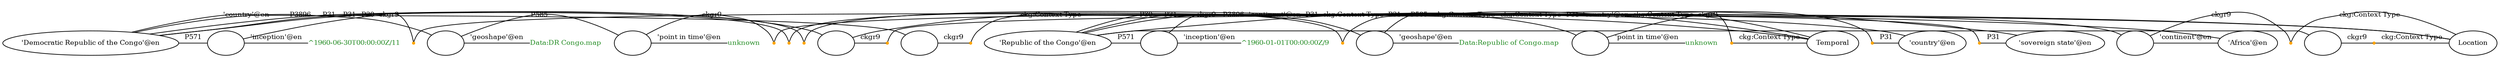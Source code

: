 strict graph "Congo-K0-all.tsv" {
	fontsize=20
	{
		rank=same
		node [color="" fontcolor=black fontsize=10 shape=ellipse style=""]
		"Q971-P3896-9dd958-1d8ca857-0-P585" [label=""]
		ckgT1 [label=Temporal]
		node [color=orange fontsize=10 shape=point style=filled]
		"ckg_c6-9dd958-1d8ca857-0-P585" [label=""]
	}
	edge [fontsize=10]
	"Q971-P3896-9dd958-1d8ca857-0-P585" -- "ckg_c6-9dd958-1d8ca857-0-P585" [label=ckgr9]
	"ckg_c6-9dd958-1d8ca857-0-P585" -- ckgT1 [label="ckg:Context Type"]
	{
		rank=same
		node [color="" fontcolor=black fontsize=10 shape=ellipse style=""]
		"Q974-P3896-98cc94-eb023aa9-0-P585" [label=""]
		ckgT1 [label=Temporal]
		node [color=orange fontsize=10 shape=point style=filled]
		"ckg_c6-eb023aa9-0-P585" [label=""]
	}
	edge [fontsize=10]
	"Q974-P3896-98cc94-eb023aa9-0-P585" -- "ckg_c6-eb023aa9-0-P585" [label=ckgr9]
	"ckg_c6-eb023aa9-0-P585" -- ckgT1 [label="ckg:Context Type"]
	{
		rank=same
		node [color="" fontcolor=black fontsize=10 shape=ellipse style=""]
		"Q971-P17-Q971-95dd6e89-0" [label=""]
		ckgL1 [label=Location]
		node [color=orange fontsize=10 shape=point style=filled]
		"Q971-P17-Q971-95dd6e89-0-P17" [label=""]
	}
	edge [fontsize=10]
	"Q971-P17-Q971-95dd6e89-0" -- "Q971-P17-Q971-95dd6e89-0-P17" [label=ckgr9]
	"Q971-P17-Q971-95dd6e89-0-P17" -- ckgL1 [label="ckg:Context Type"]
	{
		rank=same
		node [color="" fontcolor=black fontsize=10 shape=ellipse style=""]
		Q971 [label="'Republic of the Congo'@en"]
		Q971 [label="'Republic of the Congo'@en"]
		node [color=orange fontsize=10 shape=point style=filled]
		"Q971-P17-Q971-95dd6e89-0" [label=""]
	}
	edge [fontsize=10]
	Q971 -- "Q971-P17-Q971-95dd6e89-0" [label=P17]
	"Q971-P17-Q971-95dd6e89-0" -- Q971 [label="'country'@en"]
	{
		rank=same
		node [color="" fontcolor=black fontsize=10 shape=ellipse style=""]
		"Q971-P30-Q15-e29a51cd-0" [label=""]
		ckgL1 [label=Location]
		node [color=orange fontsize=10 shape=point style=filled]
		"Q971-P30-Q15-e29a51cd-0-P30" [label=""]
	}
	edge [fontsize=10]
	"Q971-P30-Q15-e29a51cd-0" -- "Q971-P30-Q15-e29a51cd-0-P30" [label=ckgr9]
	"Q971-P30-Q15-e29a51cd-0-P30" -- ckgL1 [label="ckg:Context Type"]
	{
		rank=same
		node [color="" fontcolor=black fontsize=10 shape=ellipse style=""]
		Q971 [label="'Republic of the Congo'@en"]
		Q15 [label="'Africa'@en"]
		node [color=orange fontsize=10 shape=point style=filled]
		"Q971-P30-Q15-e29a51cd-0" [label=""]
	}
	edge [fontsize=10]
	Q971 -- "Q971-P30-Q15-e29a51cd-0" [label=P30]
	"Q971-P30-Q15-e29a51cd-0" -- Q15 [label="'continent'@en"]
	{
		rank=same
		node [color="" fontcolor=black fontsize=10 shape=ellipse style=""]
		Q971 [label="'Republic of the Congo'@en"]
		Q3624078 [label="'sovereign state'@en"]
		node [color=orange fontsize=10 shape=point style=filled]
		"Q971-P31-Q3624078-331eeb2e-0" [label=""]
	}
	edge [fontsize=10]
	Q971 -- "Q971-P31-Q3624078-331eeb2e-0" [label=P31]
	"Q971-P31-Q3624078-331eeb2e-0" -- Q3624078 [label=P31]
	{
		rank=same
		node [color="" fontcolor=black fontsize=10 shape=ellipse style=""]
		Q971 [label="'Republic of the Congo'@en"]
		Q6256 [label="'country'@en"]
		node [color=orange fontsize=10 shape=point style=filled]
		"Q971-P31-Q6256-a01f8795-0" [label=""]
	}
	edge [fontsize=10]
	Q971 -- "Q971-P31-Q6256-a01f8795-0" [label=P31]
	"Q971-P31-Q6256-a01f8795-0" -- Q6256 [label=P31]
	{
		rank=same
		node [color="" fontcolor=black fontsize=10 shape=ellipse style=""]
		"Q971-P3896-9dd958-1d8ca857-0" [label=""]
		node [color="" fontcolor=forestgreen fontsize=10 shape=plain style=""]
		"Q971-P3896-9dd958-1d8ca857-0-P585unknown" [label=unknown]
		node [color=orange fontsize=10 shape=point style=filled]
		"Q971-P3896-9dd958-1d8ca857-0-P585" [label=""]
	}
	edge [fontsize=10]
	"Q971-P3896-9dd958-1d8ca857-0" -- "Q971-P3896-9dd958-1d8ca857-0-P585" [label=P585]
	"Q971-P3896-9dd958-1d8ca857-0-P585" -- "Q971-P3896-9dd958-1d8ca857-0-P585unknown" [label="'point in time'@en"]
	{
		rank=same
		node [color="" fontcolor=black fontsize=10 shape=ellipse style=""]
		Q971 [label="'Republic of the Congo'@en"]
		node [color="" fontcolor=forestgreen fontsize=10 shape=plain style=""]
		"Q971-P3896-9dd958-1d8ca857-0Data_Republic of Congo.map" [label="Data:Republic of Congo.map"]
		node [color=orange fontsize=10 shape=point style=filled]
		"Q971-P3896-9dd958-1d8ca857-0" [label=""]
	}
	edge [fontsize=10]
	Q971 -- "Q971-P3896-9dd958-1d8ca857-0" [label=P3896]
	"Q971-P3896-9dd958-1d8ca857-0" -- "Q971-P3896-9dd958-1d8ca857-0Data_Republic of Congo.map" [label="'geoshape'@en"]
	{
		rank=same
		node [color="" fontcolor=black fontsize=10 shape=ellipse style=""]
		"Q971-P571-3520e1-a08a137f-0" [label=""]
		ckgT1 [label=Temporal]
		node [color=orange fontsize=10 shape=point style=filled]
		"Q971-P571-3520e1-a08a137f-0-P571" [label=""]
	}
	edge [fontsize=10]
	"Q971-P571-3520e1-a08a137f-0" -- "Q971-P571-3520e1-a08a137f-0-P571" [label=ckgr9]
	"Q971-P571-3520e1-a08a137f-0-P571" -- ckgT1 [label="ckg:Context Type"]
	{
		rank=same
		node [color="" fontcolor=black fontsize=10 shape=ellipse style=""]
		Q971 [label="'Republic of the Congo'@en"]
		node [color="" fontcolor=forestgreen fontsize=10 shape=plain style=""]
		"Q971-P571-3520e1-a08a137f-0^1960-01-01T00_00_00Z/9" [label="^1960-01-01T00:00:00Z/9"]
		node [color=orange fontsize=10 shape=point style=filled]
		"Q971-P571-3520e1-a08a137f-0" [label=""]
	}
	edge [fontsize=10]
	Q971 -- "Q971-P571-3520e1-a08a137f-0" [label=P571]
	"Q971-P571-3520e1-a08a137f-0" -- "Q971-P571-3520e1-a08a137f-0^1960-01-01T00_00_00Z/9" [label="'inception'@en"]
	{
		rank=same
		node [color="" fontcolor=black fontsize=10 shape=ellipse style=""]
		"Q974-P17-Q974-c1df9d0e-0" [label=""]
		ckgL1 [label=Location]
		node [color=orange fontsize=10 shape=point style=filled]
		"Q974-P17-Q974-c1df9d0e-0-P17" [label=""]
	}
	edge [fontsize=10]
	"Q974-P17-Q974-c1df9d0e-0" -- "Q974-P17-Q974-c1df9d0e-0-P17" [label=ckgr9]
	"Q974-P17-Q974-c1df9d0e-0-P17" -- ckgL1 [label="ckg:Context Type"]
	{
		rank=same
		node [color="" fontcolor=black fontsize=10 shape=ellipse style=""]
		Q974 [label="'Democratic Republic of the Congo'@en"]
		Q974 [label="'Democratic Republic of the Congo'@en"]
		node [color=orange fontsize=10 shape=point style=filled]
		"Q974-P17-Q974-c1df9d0e-0" [label=""]
	}
	edge [fontsize=10]
	Q974 -- "Q974-P17-Q974-c1df9d0e-0" [label=P17]
	"Q974-P17-Q974-c1df9d0e-0" -- Q974 [label="'country'@en"]
	{
		rank=same
		node [color="" fontcolor=black fontsize=10 shape=ellipse style=""]
		"Q974-P30-Q15-71d5f7ad-0" [label=""]
		ckgL1 [label=Location]
		node [color=orange fontsize=10 shape=point style=filled]
		"Q974-P30-Q15-71d5f7ad-0-P30" [label=""]
	}
	edge [fontsize=10]
	"Q974-P30-Q15-71d5f7ad-0" -- "Q974-P30-Q15-71d5f7ad-0-P30" [label=ckgr9]
	"Q974-P30-Q15-71d5f7ad-0-P30" -- ckgL1 [label="ckg:Context Type"]
	{
		rank=same
		node [color="" fontcolor=black fontsize=10 shape=ellipse style=""]
		Q974 [label="'Democratic Republic of the Congo'@en"]
		Q15 [label="'Africa'@en"]
		node [color=orange fontsize=10 shape=point style=filled]
		"Q974-P30-Q15-71d5f7ad-0" [label=""]
	}
	edge [fontsize=10]
	Q974 -- "Q974-P30-Q15-71d5f7ad-0" [label=P30]
	"Q974-P30-Q15-71d5f7ad-0" -- Q15 [label="'continent'@en"]
	{
		rank=same
		node [color="" fontcolor=black fontsize=10 shape=ellipse style=""]
		Q974 [label="'Democratic Republic of the Congo'@en"]
		Q3624078 [label="'sovereign state'@en"]
		node [color=orange fontsize=10 shape=point style=filled]
		"Q974-P31-Q3624078-07f99e15-0" [label=""]
	}
	edge [fontsize=10]
	Q974 -- "Q974-P31-Q3624078-07f99e15-0" [label=P31]
	"Q974-P31-Q3624078-07f99e15-0" -- Q3624078 [label=P31]
	{
		rank=same
		node [color="" fontcolor=black fontsize=10 shape=ellipse style=""]
		Q974 [label="'Democratic Republic of the Congo'@en"]
		Q6256 [label="'country'@en"]
		node [color=orange fontsize=10 shape=point style=filled]
		"Q974-P31-Q6256-63e9d026-0" [label=""]
	}
	edge [fontsize=10]
	Q974 -- "Q974-P31-Q6256-63e9d026-0" [label=P31]
	"Q974-P31-Q6256-63e9d026-0" -- Q6256 [label=P31]
	{
		rank=same
		node [color="" fontcolor=black fontsize=10 shape=ellipse style=""]
		"Q974-P3896-98cc94-eb023aa9-0" [label=""]
		node [color="" fontcolor=forestgreen fontsize=10 shape=plain style=""]
		"Q974-P3896-98cc94-eb023aa9-0-P585unknown" [label=unknown]
		node [color=orange fontsize=10 shape=point style=filled]
		"Q974-P3896-98cc94-eb023aa9-0-P585" [label=""]
	}
	edge [fontsize=10]
	"Q974-P3896-98cc94-eb023aa9-0" -- "Q974-P3896-98cc94-eb023aa9-0-P585" [label=P585]
	"Q974-P3896-98cc94-eb023aa9-0-P585" -- "Q974-P3896-98cc94-eb023aa9-0-P585unknown" [label="'point in time'@en"]
	{
		rank=same
		node [color="" fontcolor=black fontsize=10 shape=ellipse style=""]
		Q974 [label="'Democratic Republic of the Congo'@en"]
		node [color="" fontcolor=forestgreen fontsize=10 shape=plain style=""]
		"Q974-P3896-98cc94-eb023aa9-0Data_DR Congo.map" [label="Data:DR Congo.map"]
		node [color=orange fontsize=10 shape=point style=filled]
		"Q974-P3896-98cc94-eb023aa9-0" [label=""]
	}
	edge [fontsize=10]
	Q974 -- "Q974-P3896-98cc94-eb023aa9-0" [label=P3896]
	"Q974-P3896-98cc94-eb023aa9-0" -- "Q974-P3896-98cc94-eb023aa9-0Data_DR Congo.map" [label="'geoshape'@en"]
	{
		rank=same
		node [color="" fontcolor=black fontsize=10 shape=ellipse style=""]
		"Q974-P571-938147-2440b1f8-0" [label=""]
		ckgT1 [label=Temporal]
		node [color=orange fontsize=10 shape=point style=filled]
		"Q974-P571-938147-2440b1f8-0-P571" [label=""]
	}
	edge [fontsize=10]
	"Q974-P571-938147-2440b1f8-0" -- "Q974-P571-938147-2440b1f8-0-P571" [label=ckgr9]
	"Q974-P571-938147-2440b1f8-0-P571" -- ckgT1 [label="ckg:Context Type"]
	{
		rank=same
		node [color="" fontcolor=black fontsize=10 shape=ellipse style=""]
		Q974 [label="'Democratic Republic of the Congo'@en"]
		node [color="" fontcolor=forestgreen fontsize=10 shape=plain style=""]
		"Q974-P571-938147-2440b1f8-0^1960-06-30T00_00_00Z/11" [label="^1960-06-30T00:00:00Z/11"]
		node [color=orange fontsize=10 shape=point style=filled]
		"Q974-P571-938147-2440b1f8-0" [label=""]
	}
	edge [fontsize=10]
	Q974 -- "Q974-P571-938147-2440b1f8-0" [label=P571]
	"Q974-P571-938147-2440b1f8-0" -- "Q974-P571-938147-2440b1f8-0^1960-06-30T00_00_00Z/11" [label="'inception'@en"]
}
